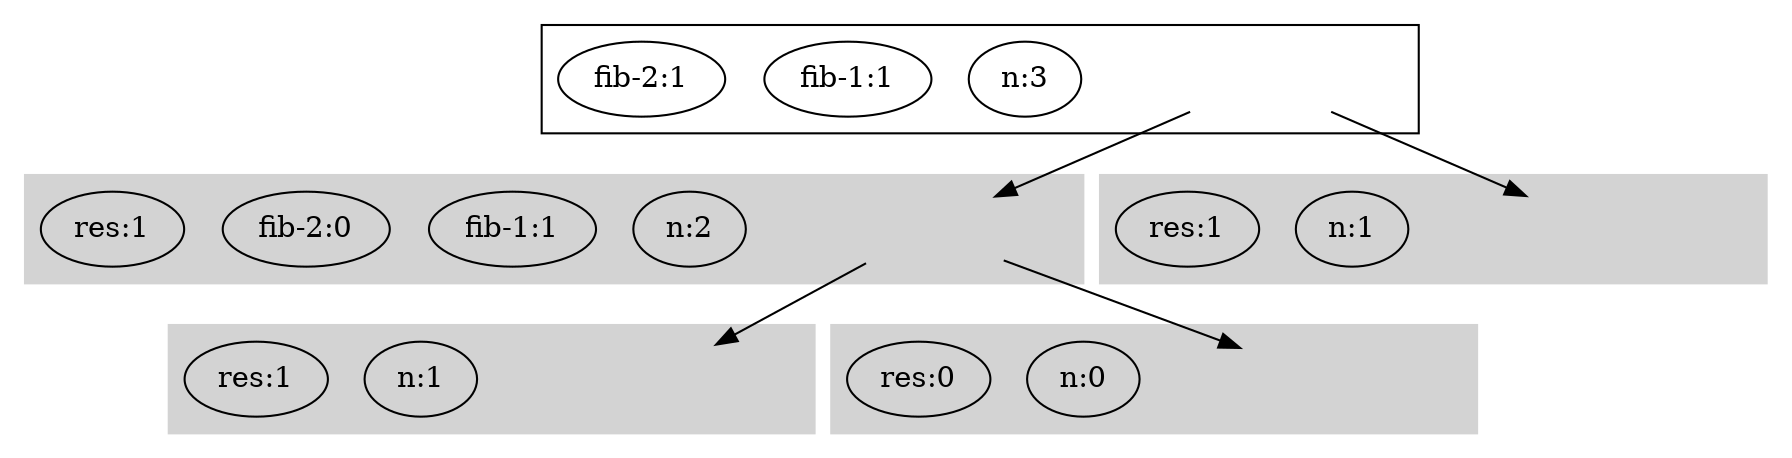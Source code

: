 digraph root {
	graph [compound=true]
	subgraph cluster__3_0 {
		graph [label=""]
		cluster__3_0 [style=invisible]
		"78_n:3" [label="n:3"]
		"79_fib-1:1" [label="fib-1:1"]
		"80_fib-2:1" [label="fib-2:1"]
	}
	subgraph cluster__2_1 {
		graph [color=lightgrey label="" style=filled]
		cluster__2_1 [style=invisible]
		cluster__3_0 -> cluster__2_1
		"81_n:2" [label="n:2"]
		"82_fib-1:1" [label="fib-1:1"]
		"83_fib-2:0" [label="fib-2:0"]
		"84_res:1" [label="res:1"]
	}
	subgraph cluster__1_2 {
		graph [color=lightgrey label="" style=filled]
		cluster__1_2 [style=invisible]
		cluster__2_1 -> cluster__1_2
		"85_n:1" [label="n:1"]
		"86_res:1" [label="res:1"]
	}
	subgraph cluster__0_5 {
		graph [color=lightgrey label="" style=filled]
		cluster__0_5 [style=invisible]
		cluster__2_1 -> cluster__0_5
		"87_n:0" [label="n:0"]
		"88_res:0" [label="res:0"]
	}
	subgraph cluster__1_10 {
		graph [color=lightgrey label="" style=filled]
		cluster__1_10 [style=invisible]
		cluster__3_0 -> cluster__1_10
		"89_n:1" [label="n:1"]
		"90_res:1" [label="res:1"]
	}
}